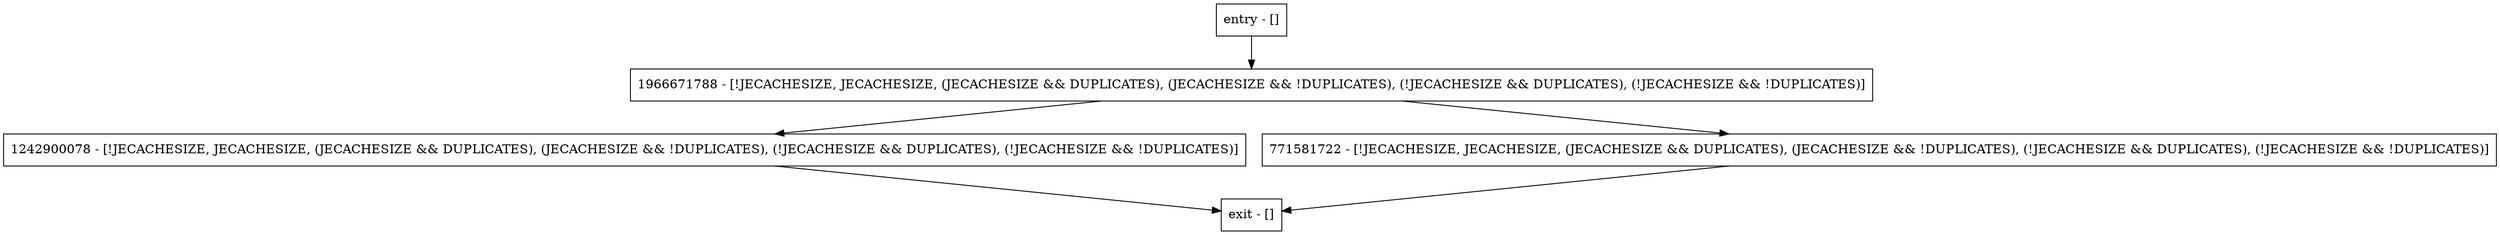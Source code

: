 digraph assertState {
node [shape=record];
1966671788 [label="1966671788 - [!JECACHESIZE, JECACHESIZE, (JECACHESIZE && DUPLICATES), (JECACHESIZE && !DUPLICATES), (!JECACHESIZE && DUPLICATES), (!JECACHESIZE && !DUPLICATES)]"];
entry [label="entry - []"];
exit [label="exit - []"];
1242900078 [label="1242900078 - [!JECACHESIZE, JECACHESIZE, (JECACHESIZE && DUPLICATES), (JECACHESIZE && !DUPLICATES), (!JECACHESIZE && DUPLICATES), (!JECACHESIZE && !DUPLICATES)]"];
771581722 [label="771581722 - [!JECACHESIZE, JECACHESIZE, (JECACHESIZE && DUPLICATES), (JECACHESIZE && !DUPLICATES), (!JECACHESIZE && DUPLICATES), (!JECACHESIZE && !DUPLICATES)]"];
entry;
exit;
1966671788 -> 1242900078;
1966671788 -> 771581722;
entry -> 1966671788;
1242900078 -> exit;
771581722 -> exit;
}
